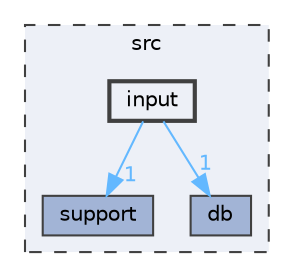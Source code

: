 digraph "src/input"
{
 // LATEX_PDF_SIZE
  bgcolor="transparent";
  edge [fontname=Helvetica,fontsize=10,labelfontname=Helvetica,labelfontsize=10];
  node [fontname=Helvetica,fontsize=10,shape=box,height=0.2,width=0.4];
  compound=true
  subgraph clusterdir_68267d1309a1af8e8297ef4c3efbcdba {
    graph [ bgcolor="#edf0f7", pencolor="grey25", label="src", fontname=Helvetica,fontsize=10 style="filled,dashed", URL="dir_68267d1309a1af8e8297ef4c3efbcdba.html",tooltip=""]
  dir_021c64f412f6b3b6708367bb6d6ca209 [label="support", fillcolor="#a2b4d6", color="grey25", style="filled", URL="dir_021c64f412f6b3b6708367bb6d6ca209.html",tooltip=""];
  dir_18fd539062cd3a2de3dfd78991cf728d [label="db", fillcolor="#a2b4d6", color="grey25", style="filled", URL="dir_18fd539062cd3a2de3dfd78991cf728d.html",tooltip=""];
  dir_d365e15d984c8d0205117ee0c40d6716 [label="input", fillcolor="#edf0f7", color="grey25", style="filled,bold", URL="dir_d365e15d984c8d0205117ee0c40d6716.html",tooltip=""];
  }
  dir_d365e15d984c8d0205117ee0c40d6716->dir_021c64f412f6b3b6708367bb6d6ca209 [headlabel="1", labeldistance=1.5 headhref="dir_000004_000011.html" href="dir_000004_000011.html" color="steelblue1" fontcolor="steelblue1"];
  dir_d365e15d984c8d0205117ee0c40d6716->dir_18fd539062cd3a2de3dfd78991cf728d [headlabel="1", labeldistance=1.5 headhref="dir_000004_000001.html" href="dir_000004_000001.html" color="steelblue1" fontcolor="steelblue1"];
}

